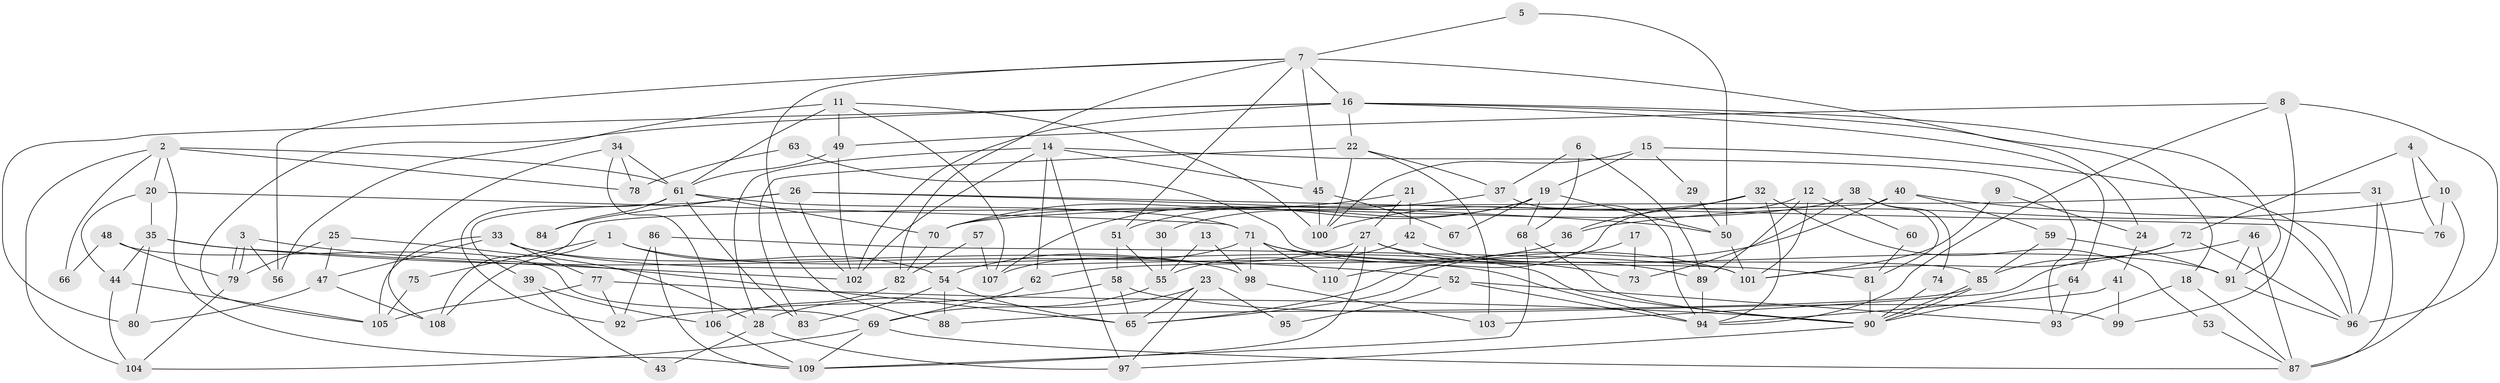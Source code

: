 // Generated by graph-tools (version 1.1) at 2025/50/03/09/25 04:50:12]
// undirected, 110 vertices, 220 edges
graph export_dot {
graph [start="1"]
  node [color=gray90,style=filled];
  1;
  2;
  3;
  4;
  5;
  6;
  7;
  8;
  9;
  10;
  11;
  12;
  13;
  14;
  15;
  16;
  17;
  18;
  19;
  20;
  21;
  22;
  23;
  24;
  25;
  26;
  27;
  28;
  29;
  30;
  31;
  32;
  33;
  34;
  35;
  36;
  37;
  38;
  39;
  40;
  41;
  42;
  43;
  44;
  45;
  46;
  47;
  48;
  49;
  50;
  51;
  52;
  53;
  54;
  55;
  56;
  57;
  58;
  59;
  60;
  61;
  62;
  63;
  64;
  65;
  66;
  67;
  68;
  69;
  70;
  71;
  72;
  73;
  74;
  75;
  76;
  77;
  78;
  79;
  80;
  81;
  82;
  83;
  84;
  85;
  86;
  87;
  88;
  89;
  90;
  91;
  92;
  93;
  94;
  95;
  96;
  97;
  98;
  99;
  100;
  101;
  102;
  103;
  104;
  105;
  106;
  107;
  108;
  109;
  110;
  1 -- 90;
  1 -- 54;
  1 -- 75;
  1 -- 108;
  2 -- 20;
  2 -- 104;
  2 -- 61;
  2 -- 66;
  2 -- 78;
  2 -- 109;
  3 -- 65;
  3 -- 79;
  3 -- 79;
  3 -- 56;
  4 -- 72;
  4 -- 76;
  4 -- 10;
  5 -- 7;
  5 -- 50;
  6 -- 68;
  6 -- 89;
  6 -- 37;
  7 -- 16;
  7 -- 45;
  7 -- 24;
  7 -- 51;
  7 -- 56;
  7 -- 82;
  7 -- 88;
  8 -- 49;
  8 -- 94;
  8 -- 96;
  8 -- 99;
  9 -- 101;
  9 -- 24;
  10 -- 87;
  10 -- 36;
  10 -- 76;
  11 -- 61;
  11 -- 56;
  11 -- 49;
  11 -- 100;
  11 -- 107;
  12 -- 110;
  12 -- 101;
  12 -- 60;
  12 -- 89;
  13 -- 55;
  13 -- 98;
  14 -- 102;
  14 -- 93;
  14 -- 28;
  14 -- 45;
  14 -- 62;
  14 -- 97;
  15 -- 96;
  15 -- 100;
  15 -- 19;
  15 -- 29;
  16 -- 91;
  16 -- 102;
  16 -- 18;
  16 -- 22;
  16 -- 64;
  16 -- 80;
  16 -- 105;
  17 -- 65;
  17 -- 73;
  18 -- 93;
  18 -- 87;
  19 -- 68;
  19 -- 30;
  19 -- 50;
  19 -- 67;
  19 -- 107;
  20 -- 71;
  20 -- 44;
  20 -- 35;
  21 -- 27;
  21 -- 70;
  21 -- 42;
  22 -- 37;
  22 -- 83;
  22 -- 100;
  22 -- 103;
  23 -- 65;
  23 -- 97;
  23 -- 28;
  23 -- 95;
  24 -- 41;
  25 -- 28;
  25 -- 79;
  25 -- 47;
  26 -- 96;
  26 -- 102;
  26 -- 39;
  26 -- 50;
  26 -- 84;
  27 -- 91;
  27 -- 109;
  27 -- 54;
  27 -- 73;
  27 -- 110;
  28 -- 43;
  28 -- 97;
  29 -- 50;
  30 -- 55;
  31 -- 87;
  31 -- 96;
  31 -- 70;
  32 -- 94;
  32 -- 100;
  32 -- 36;
  32 -- 53;
  33 -- 105;
  33 -- 47;
  33 -- 77;
  33 -- 94;
  33 -- 98;
  34 -- 61;
  34 -- 108;
  34 -- 78;
  34 -- 106;
  35 -- 80;
  35 -- 44;
  35 -- 52;
  35 -- 102;
  36 -- 62;
  37 -- 51;
  37 -- 94;
  38 -- 81;
  38 -- 70;
  38 -- 73;
  38 -- 74;
  39 -- 106;
  39 -- 43;
  40 -- 65;
  40 -- 59;
  40 -- 76;
  40 -- 108;
  41 -- 94;
  41 -- 99;
  42 -- 89;
  42 -- 55;
  44 -- 105;
  44 -- 104;
  45 -- 100;
  45 -- 67;
  46 -- 87;
  46 -- 103;
  46 -- 91;
  47 -- 108;
  47 -- 80;
  48 -- 79;
  48 -- 69;
  48 -- 66;
  49 -- 61;
  49 -- 102;
  50 -- 101;
  51 -- 55;
  51 -- 58;
  52 -- 94;
  52 -- 93;
  52 -- 95;
  53 -- 87;
  54 -- 83;
  54 -- 65;
  54 -- 88;
  55 -- 69;
  57 -- 82;
  57 -- 107;
  58 -- 92;
  58 -- 65;
  58 -- 99;
  59 -- 85;
  59 -- 91;
  60 -- 81;
  61 -- 70;
  61 -- 71;
  61 -- 83;
  61 -- 84;
  61 -- 92;
  62 -- 69;
  63 -- 85;
  63 -- 78;
  64 -- 90;
  64 -- 93;
  68 -- 90;
  68 -- 109;
  69 -- 109;
  69 -- 87;
  69 -- 104;
  70 -- 82;
  71 -- 107;
  71 -- 81;
  71 -- 98;
  71 -- 101;
  71 -- 110;
  72 -- 101;
  72 -- 85;
  72 -- 96;
  74 -- 90;
  75 -- 105;
  77 -- 90;
  77 -- 92;
  77 -- 105;
  79 -- 104;
  81 -- 90;
  82 -- 106;
  85 -- 88;
  85 -- 90;
  85 -- 90;
  86 -- 101;
  86 -- 92;
  86 -- 109;
  89 -- 94;
  90 -- 97;
  91 -- 96;
  98 -- 103;
  106 -- 109;
}

